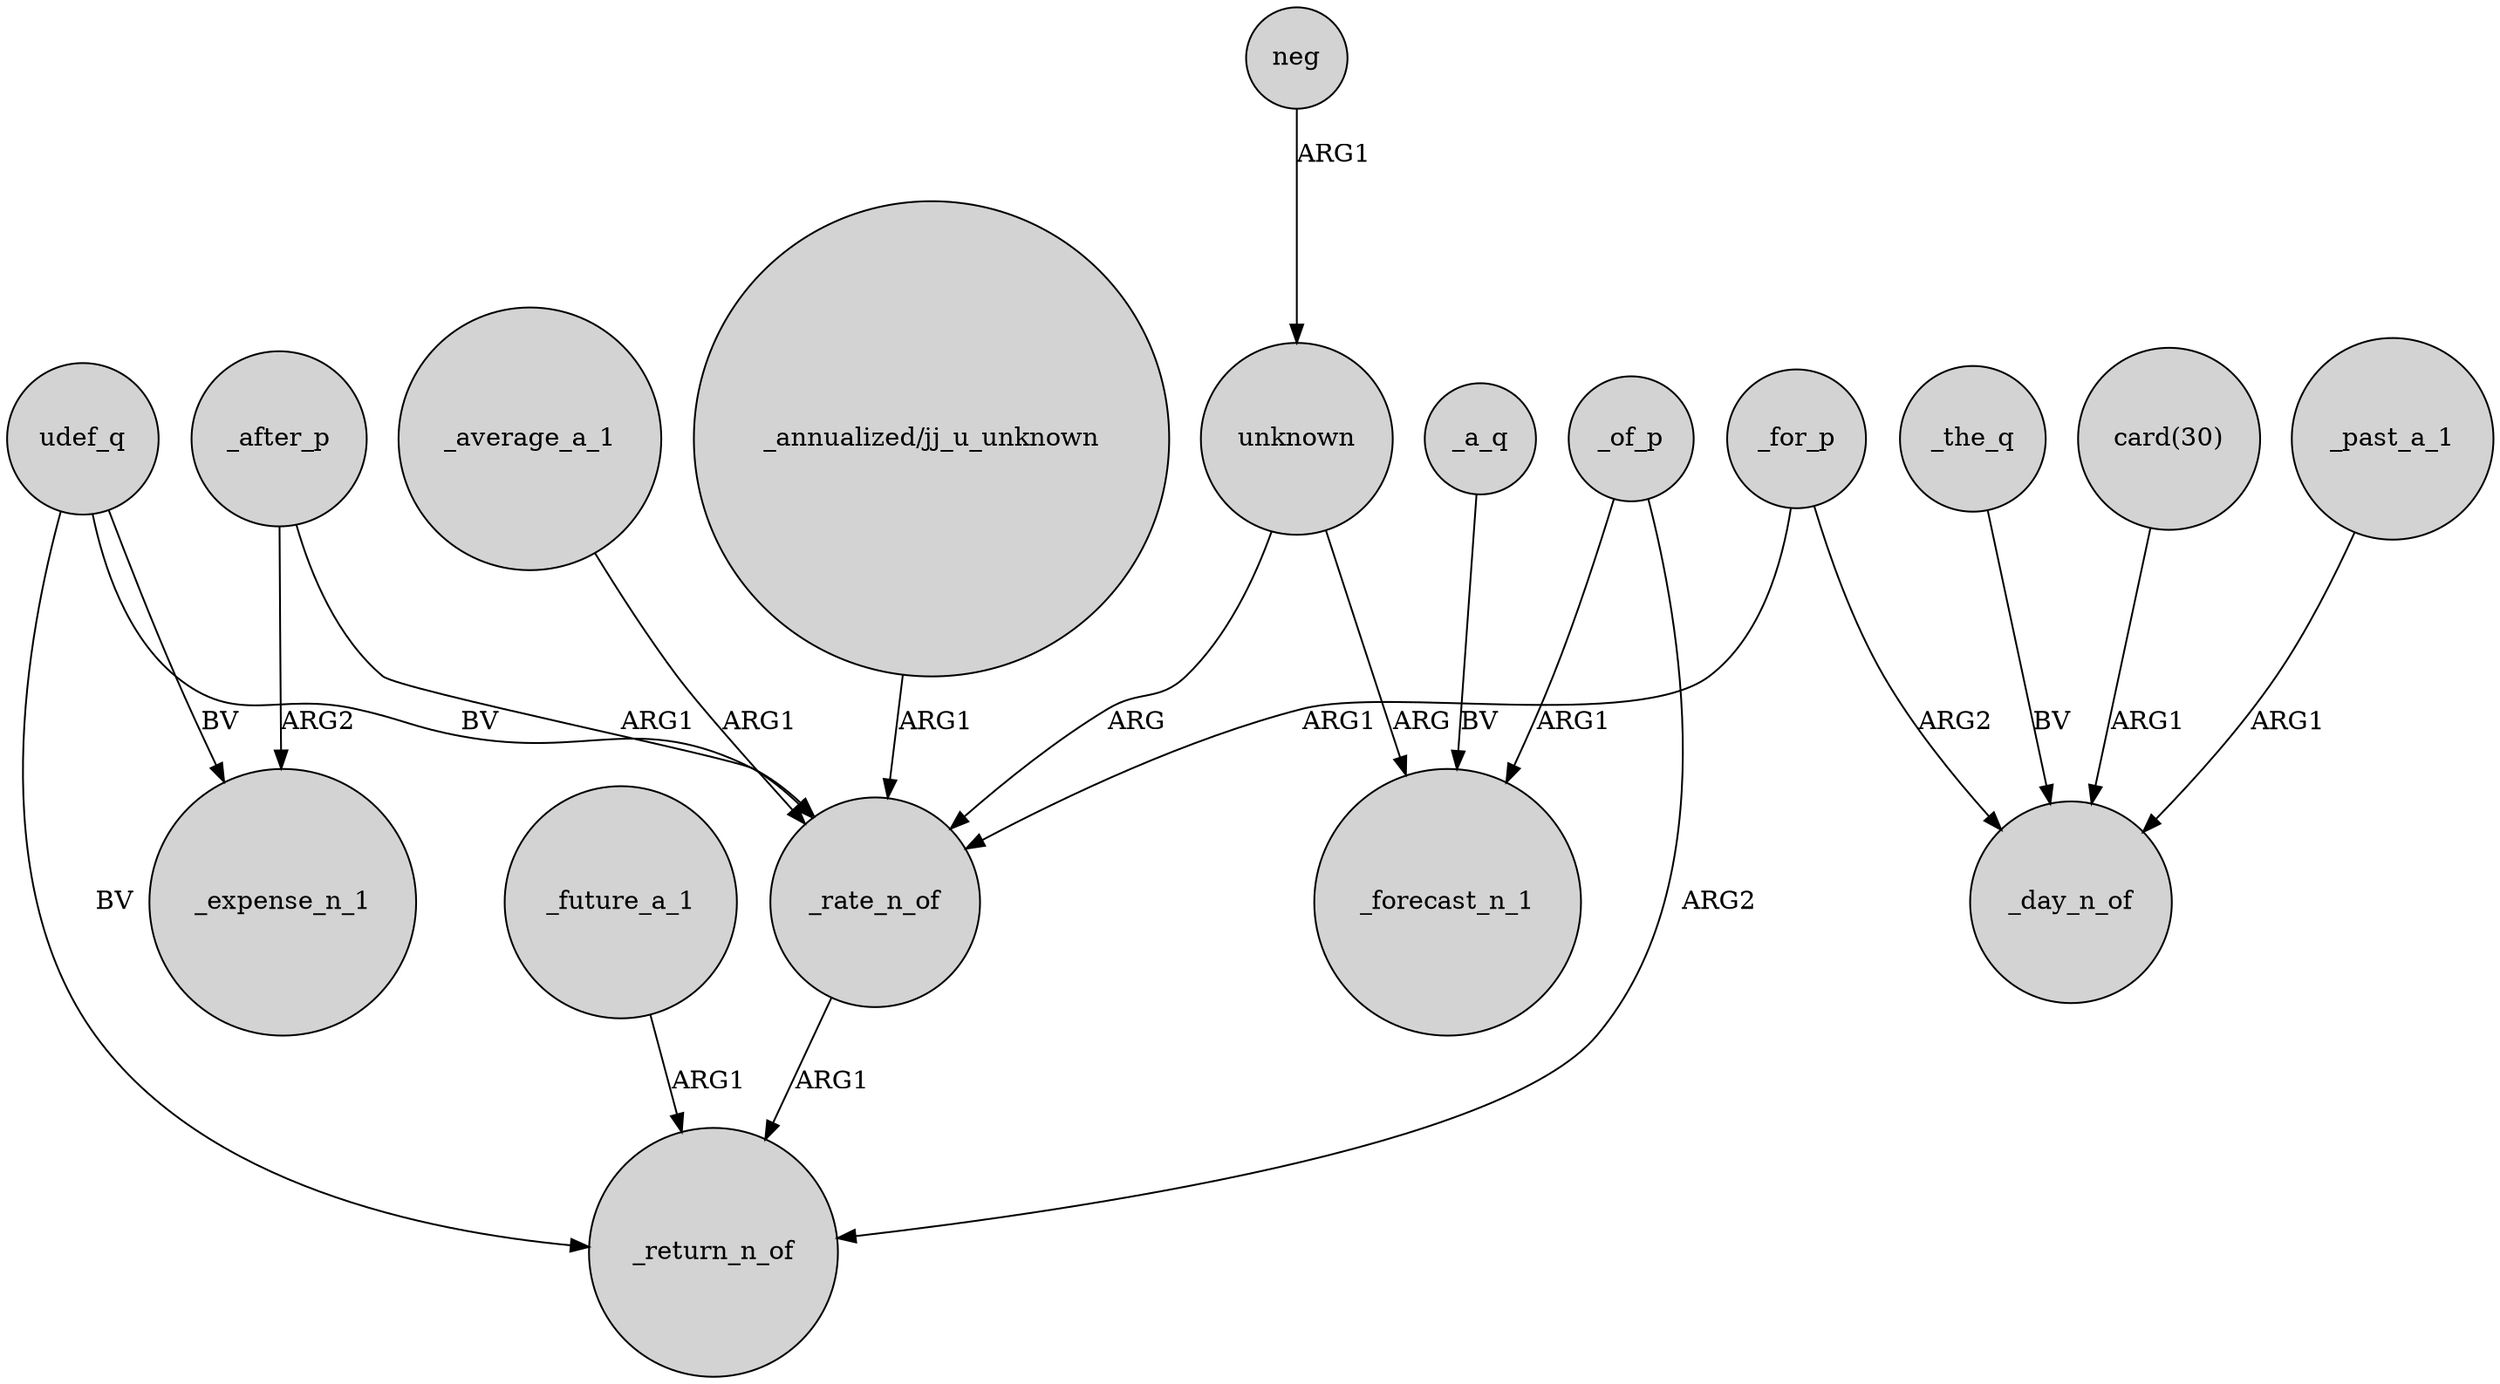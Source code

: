digraph {
	node [shape=circle style=filled]
	udef_q -> _expense_n_1 [label=BV]
	neg -> unknown [label=ARG1]
	udef_q -> _return_n_of [label=BV]
	_future_a_1 -> _return_n_of [label=ARG1]
	_for_p -> _rate_n_of [label=ARG1]
	_a_q -> _forecast_n_1 [label=BV]
	udef_q -> _rate_n_of [label=BV]
	_after_p -> _expense_n_1 [label=ARG2]
	_of_p -> _return_n_of [label=ARG2]
	_rate_n_of -> _return_n_of [label=ARG1]
	unknown -> _rate_n_of [label=ARG]
	_the_q -> _day_n_of [label=BV]
	_for_p -> _day_n_of [label=ARG2]
	unknown -> _forecast_n_1 [label=ARG]
	_after_p -> _rate_n_of [label=ARG1]
	_of_p -> _forecast_n_1 [label=ARG1]
	_average_a_1 -> _rate_n_of [label=ARG1]
	"_annualized/jj_u_unknown" -> _rate_n_of [label=ARG1]
	"card(30)" -> _day_n_of [label=ARG1]
	_past_a_1 -> _day_n_of [label=ARG1]
}

